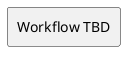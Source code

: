 @startuml
rectangle "Workflow TBD"
@enduml

|<%= nameSpaces %>|
start
|#ffffaa|<%= projectName %>|
fork
:Create Application Stack;
:Modify Application Stack;
:Version Application Stack;
fork again
:Create Service Stack;
:Modify Service Stack;
:Version Service Stack;
fork end
|#aaffff|Application Manager|
:Test Application Stack;
:Create an Application;
:Launch an Application in an environment;
:Kill Application and Services;
stop

